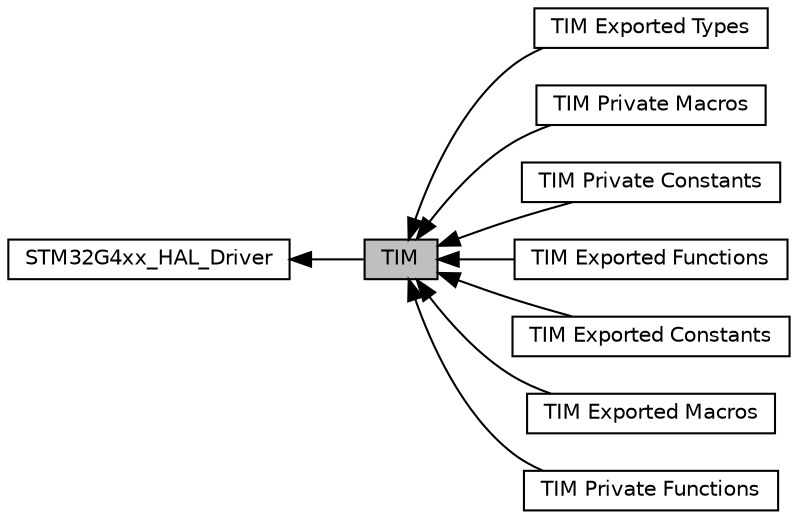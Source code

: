 digraph "TIM"
{
  edge [fontname="Helvetica",fontsize="10",labelfontname="Helvetica",labelfontsize="10"];
  node [fontname="Helvetica",fontsize="10",shape=box];
  rankdir=LR;
  Node3 [label="TIM Exported Types",height=0.2,width=0.4,color="black", fillcolor="white", style="filled",URL="$group__TIM__Exported__Types.html",tooltip=" "];
  Node7 [label="TIM Private Macros",height=0.2,width=0.4,color="black", fillcolor="white", style="filled",URL="$group__TIM__Private__Macros.html",tooltip=" "];
  Node6 [label="TIM Private Constants",height=0.2,width=0.4,color="black", fillcolor="white", style="filled",URL="$group__TIM__Private__Constants.html",tooltip=" "];
  Node9 [label="TIM Exported Functions",height=0.2,width=0.4,color="black", fillcolor="white", style="filled",URL="$group__TIM__Exported__Functions.html",tooltip=" "];
  Node4 [label="TIM Exported Constants",height=0.2,width=0.4,color="black", fillcolor="white", style="filled",URL="$group__TIM__Exported__Constants.html",tooltip=" "];
  Node5 [label="TIM Exported Macros",height=0.2,width=0.4,color="black", fillcolor="white", style="filled",URL="$group__TIM__Exported__Macros.html",tooltip=" "];
  Node1 [label="TIM",height=0.2,width=0.4,color="black", fillcolor="grey75", style="filled", fontcolor="black",tooltip="TIM HAL module driver."];
  Node2 [label="STM32G4xx_HAL_Driver",height=0.2,width=0.4,color="black", fillcolor="white", style="filled",URL="$group__STM32G4xx__HAL__Driver.html",tooltip=" "];
  Node8 [label="TIM Private Functions",height=0.2,width=0.4,color="black", fillcolor="white", style="filled",URL="$group__TIM__Private__Functions.html",tooltip=" "];
  Node2->Node1 [shape=plaintext, dir="back", style="solid"];
  Node1->Node3 [shape=plaintext, dir="back", style="solid"];
  Node1->Node4 [shape=plaintext, dir="back", style="solid"];
  Node1->Node5 [shape=plaintext, dir="back", style="solid"];
  Node1->Node6 [shape=plaintext, dir="back", style="solid"];
  Node1->Node7 [shape=plaintext, dir="back", style="solid"];
  Node1->Node8 [shape=plaintext, dir="back", style="solid"];
  Node1->Node9 [shape=plaintext, dir="back", style="solid"];
}
